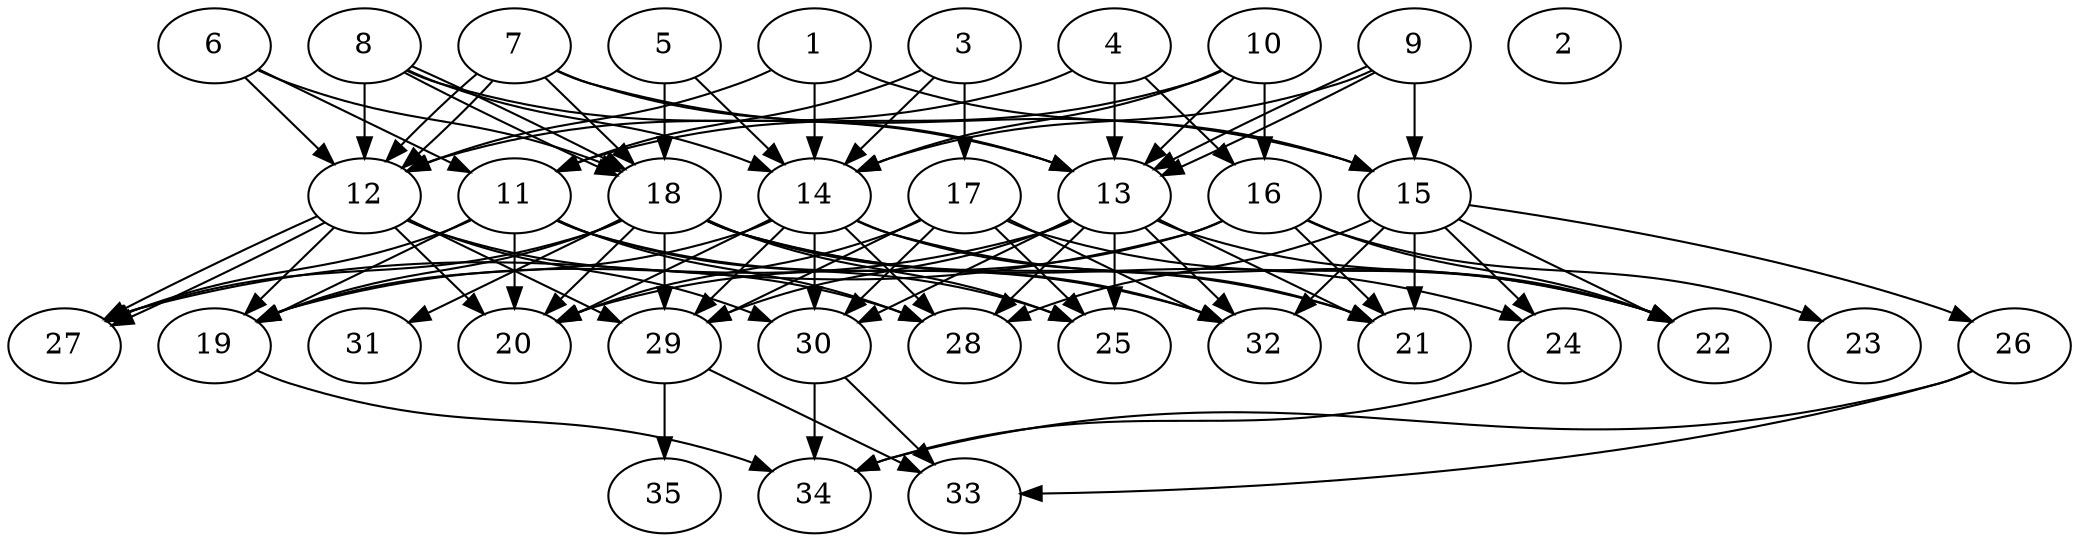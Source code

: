 // DAG (tier=3-complex, mode=data, n=35, ccr=0.506, fat=0.855, density=0.658, regular=0.272, jump=0.302, mindata=4194304, maxdata=33554432)
// DAG automatically generated by daggen at Sun Aug 24 16:33:35 2025
// /home/ermia/Project/Environments/daggen/bin/daggen --dot --ccr 0.506 --fat 0.855 --regular 0.272 --density 0.658 --jump 0.302 --mindata 4194304 --maxdata 33554432 -n 35 
digraph G {
  1 [size="1114554494130855040", alpha="0.04", expect_size="557277247065427520"]
  1 -> 12 [size ="1043079792427008"]
  1 -> 14 [size ="1043079792427008"]
  1 -> 15 [size ="1043079792427008"]
  2 [size="63660237143998768", alpha="0.01", expect_size="31830118571999384"]
  3 [size="2710709451921408000", alpha="0.13", expect_size="1355354725960704000"]
  3 -> 11 [size ="5397515230773248"]
  3 -> 14 [size ="5397515230773248"]
  3 -> 17 [size ="5397515230773248"]
  4 [size="27818567685527044096000", alpha="0.02", expect_size="13909283842763522048000"]
  4 -> 12 [size ="7344797568204800"]
  4 -> 13 [size ="7344797568204800"]
  4 -> 16 [size ="7344797568204800"]
  5 [size="3196458711092417536", alpha="0.18", expect_size="1598229355546208768"]
  5 -> 14 [size ="2970234034061312"]
  5 -> 18 [size ="2970234034061312"]
  6 [size="7180299593576349696000", alpha="0.03", expect_size="3590149796788174848000"]
  6 -> 11 [size ="2977499499724800"]
  6 -> 12 [size ="2977499499724800"]
  6 -> 18 [size ="2977499499724800"]
  7 [size="43118500001383072", alpha="0.10", expect_size="21559250000691536"]
  7 -> 12 [size ="1522262582755328"]
  7 -> 12 [size ="1522262582755328"]
  7 -> 13 [size ="1522262582755328"]
  7 -> 15 [size ="1522262582755328"]
  7 -> 18 [size ="1522262582755328"]
  8 [size="2400696569796688384", alpha="0.14", expect_size="1200348284898344192"]
  8 -> 12 [size ="2480820161871872"]
  8 -> 13 [size ="2480820161871872"]
  8 -> 14 [size ="2480820161871872"]
  8 -> 18 [size ="2480820161871872"]
  8 -> 18 [size ="2480820161871872"]
  9 [size="4127440413169275904", alpha="0.06", expect_size="2063720206584637952"]
  9 -> 13 [size ="2676693823127552"]
  9 -> 13 [size ="2676693823127552"]
  9 -> 14 [size ="2676693823127552"]
  9 -> 15 [size ="2676693823127552"]
  10 [size="75603447257021680", alpha="0.04", expect_size="37801723628510840"]
  10 -> 11 [size ="2542947132243968"]
  10 -> 13 [size ="2542947132243968"]
  10 -> 14 [size ="2542947132243968"]
  10 -> 16 [size ="2542947132243968"]
  11 [size="4688723738311524352000", alpha="0.06", expect_size="2344361869155762176000"]
  11 -> 19 [size ="2241092334387200"]
  11 -> 20 [size ="2241092334387200"]
  11 -> 25 [size ="2241092334387200"]
  11 -> 27 [size ="2241092334387200"]
  11 -> 28 [size ="2241092334387200"]
  11 -> 32 [size ="2241092334387200"]
  12 [size="11290367195977600729088", alpha="0.03", expect_size="5645183597988800364544"]
  12 -> 19 [size ="4026200187994112"]
  12 -> 20 [size ="4026200187994112"]
  12 -> 27 [size ="4026200187994112"]
  12 -> 27 [size ="4026200187994112"]
  12 -> 28 [size ="4026200187994112"]
  12 -> 29 [size ="4026200187994112"]
  12 -> 30 [size ="4026200187994112"]
  13 [size="64010959140012456", alpha="0.19", expect_size="32005479570006228"]
  13 -> 19 [size ="2238899082493952"]
  13 -> 21 [size ="2238899082493952"]
  13 -> 22 [size ="2238899082493952"]
  13 -> 25 [size ="2238899082493952"]
  13 -> 28 [size ="2238899082493952"]
  13 -> 29 [size ="2238899082493952"]
  13 -> 30 [size ="2238899082493952"]
  13 -> 32 [size ="2238899082493952"]
  14 [size="1468118437264215296", alpha="0.10", expect_size="734059218632107648"]
  14 -> 19 [size ="685075544932352"]
  14 -> 20 [size ="685075544932352"]
  14 -> 21 [size ="685075544932352"]
  14 -> 22 [size ="685075544932352"]
  14 -> 28 [size ="685075544932352"]
  14 -> 29 [size ="685075544932352"]
  14 -> 30 [size ="685075544932352"]
  15 [size="172956165255100104704", alpha="0.10", expect_size="86478082627550052352"]
  15 -> 21 [size ="248340386152448"]
  15 -> 22 [size ="248340386152448"]
  15 -> 24 [size ="248340386152448"]
  15 -> 26 [size ="248340386152448"]
  15 -> 28 [size ="248340386152448"]
  15 -> 32 [size ="248340386152448"]
  16 [size="906392612440329984", alpha="0.14", expect_size="453196306220164992"]
  16 -> 20 [size ="866089558867968"]
  16 -> 21 [size ="866089558867968"]
  16 -> 22 [size ="866089558867968"]
  16 -> 23 [size ="866089558867968"]
  16 -> 27 [size ="866089558867968"]
  17 [size="3058752301468384768", alpha="0.03", expect_size="1529376150734192384"]
  17 -> 20 [size ="4735684627660800"]
  17 -> 22 [size ="4735684627660800"]
  17 -> 25 [size ="4735684627660800"]
  17 -> 29 [size ="4735684627660800"]
  17 -> 30 [size ="4735684627660800"]
  17 -> 32 [size ="4735684627660800"]
  18 [size="6122219996631269376000", alpha="0.18", expect_size="3061109998315634688000"]
  18 -> 19 [size ="2677293239500800"]
  18 -> 20 [size ="2677293239500800"]
  18 -> 21 [size ="2677293239500800"]
  18 -> 24 [size ="2677293239500800"]
  18 -> 25 [size ="2677293239500800"]
  18 -> 27 [size ="2677293239500800"]
  18 -> 29 [size ="2677293239500800"]
  18 -> 31 [size ="2677293239500800"]
  18 -> 32 [size ="2677293239500800"]
  19 [size="6666438993989217280", alpha="0.09", expect_size="3333219496994608640"]
  19 -> 34 [size ="6721201334386688"]
  20 [size="3767798983058903793664", alpha="0.16", expect_size="1883899491529451896832"]
  21 [size="396974249801326784", alpha="0.04", expect_size="198487124900663392"]
  22 [size="90610470828425552", alpha="0.08", expect_size="45305235414212776"]
  23 [size="24772551582095578759168", alpha="0.01", expect_size="12386275791047789379584"]
  24 [size="116456391455954656", alpha="0.13", expect_size="58228195727977328"]
  24 -> 34 [size ="8569545610493952"]
  25 [size="949978046398464000000", alpha="0.13", expect_size="474989023199232000000"]
  26 [size="235454465466921856", alpha="0.18", expect_size="117727232733460928"]
  26 -> 33 [size ="303299928522752"]
  26 -> 34 [size ="303299928522752"]
  27 [size="3593523229364204863488", alpha="0.15", expect_size="1796761614682102431744"]
  28 [size="5624375176372905050112", alpha="0.10", expect_size="2812187588186452525056"]
  29 [size="111892724186389744", alpha="0.20", expect_size="55946362093194872"]
  29 -> 33 [size ="4177933539213312"]
  29 -> 35 [size ="4177933539213312"]
  30 [size="933156834908483616768", alpha="0.01", expect_size="466578417454241808384"]
  30 -> 33 [size ="763940875272192"]
  30 -> 34 [size ="763940875272192"]
  31 [size="9294505361461622", alpha="0.01", expect_size="4647252680730811"]
  32 [size="3207511998773740961792", alpha="0.11", expect_size="1603755999386870480896"]
  33 [size="7003870708017411072", alpha="0.13", expect_size="3501935354008705536"]
  34 [size="12868981606403135488", alpha="0.02", expect_size="6434490803201567744"]
  35 [size="11583209607899410432", alpha="0.01", expect_size="5791604803949705216"]
}